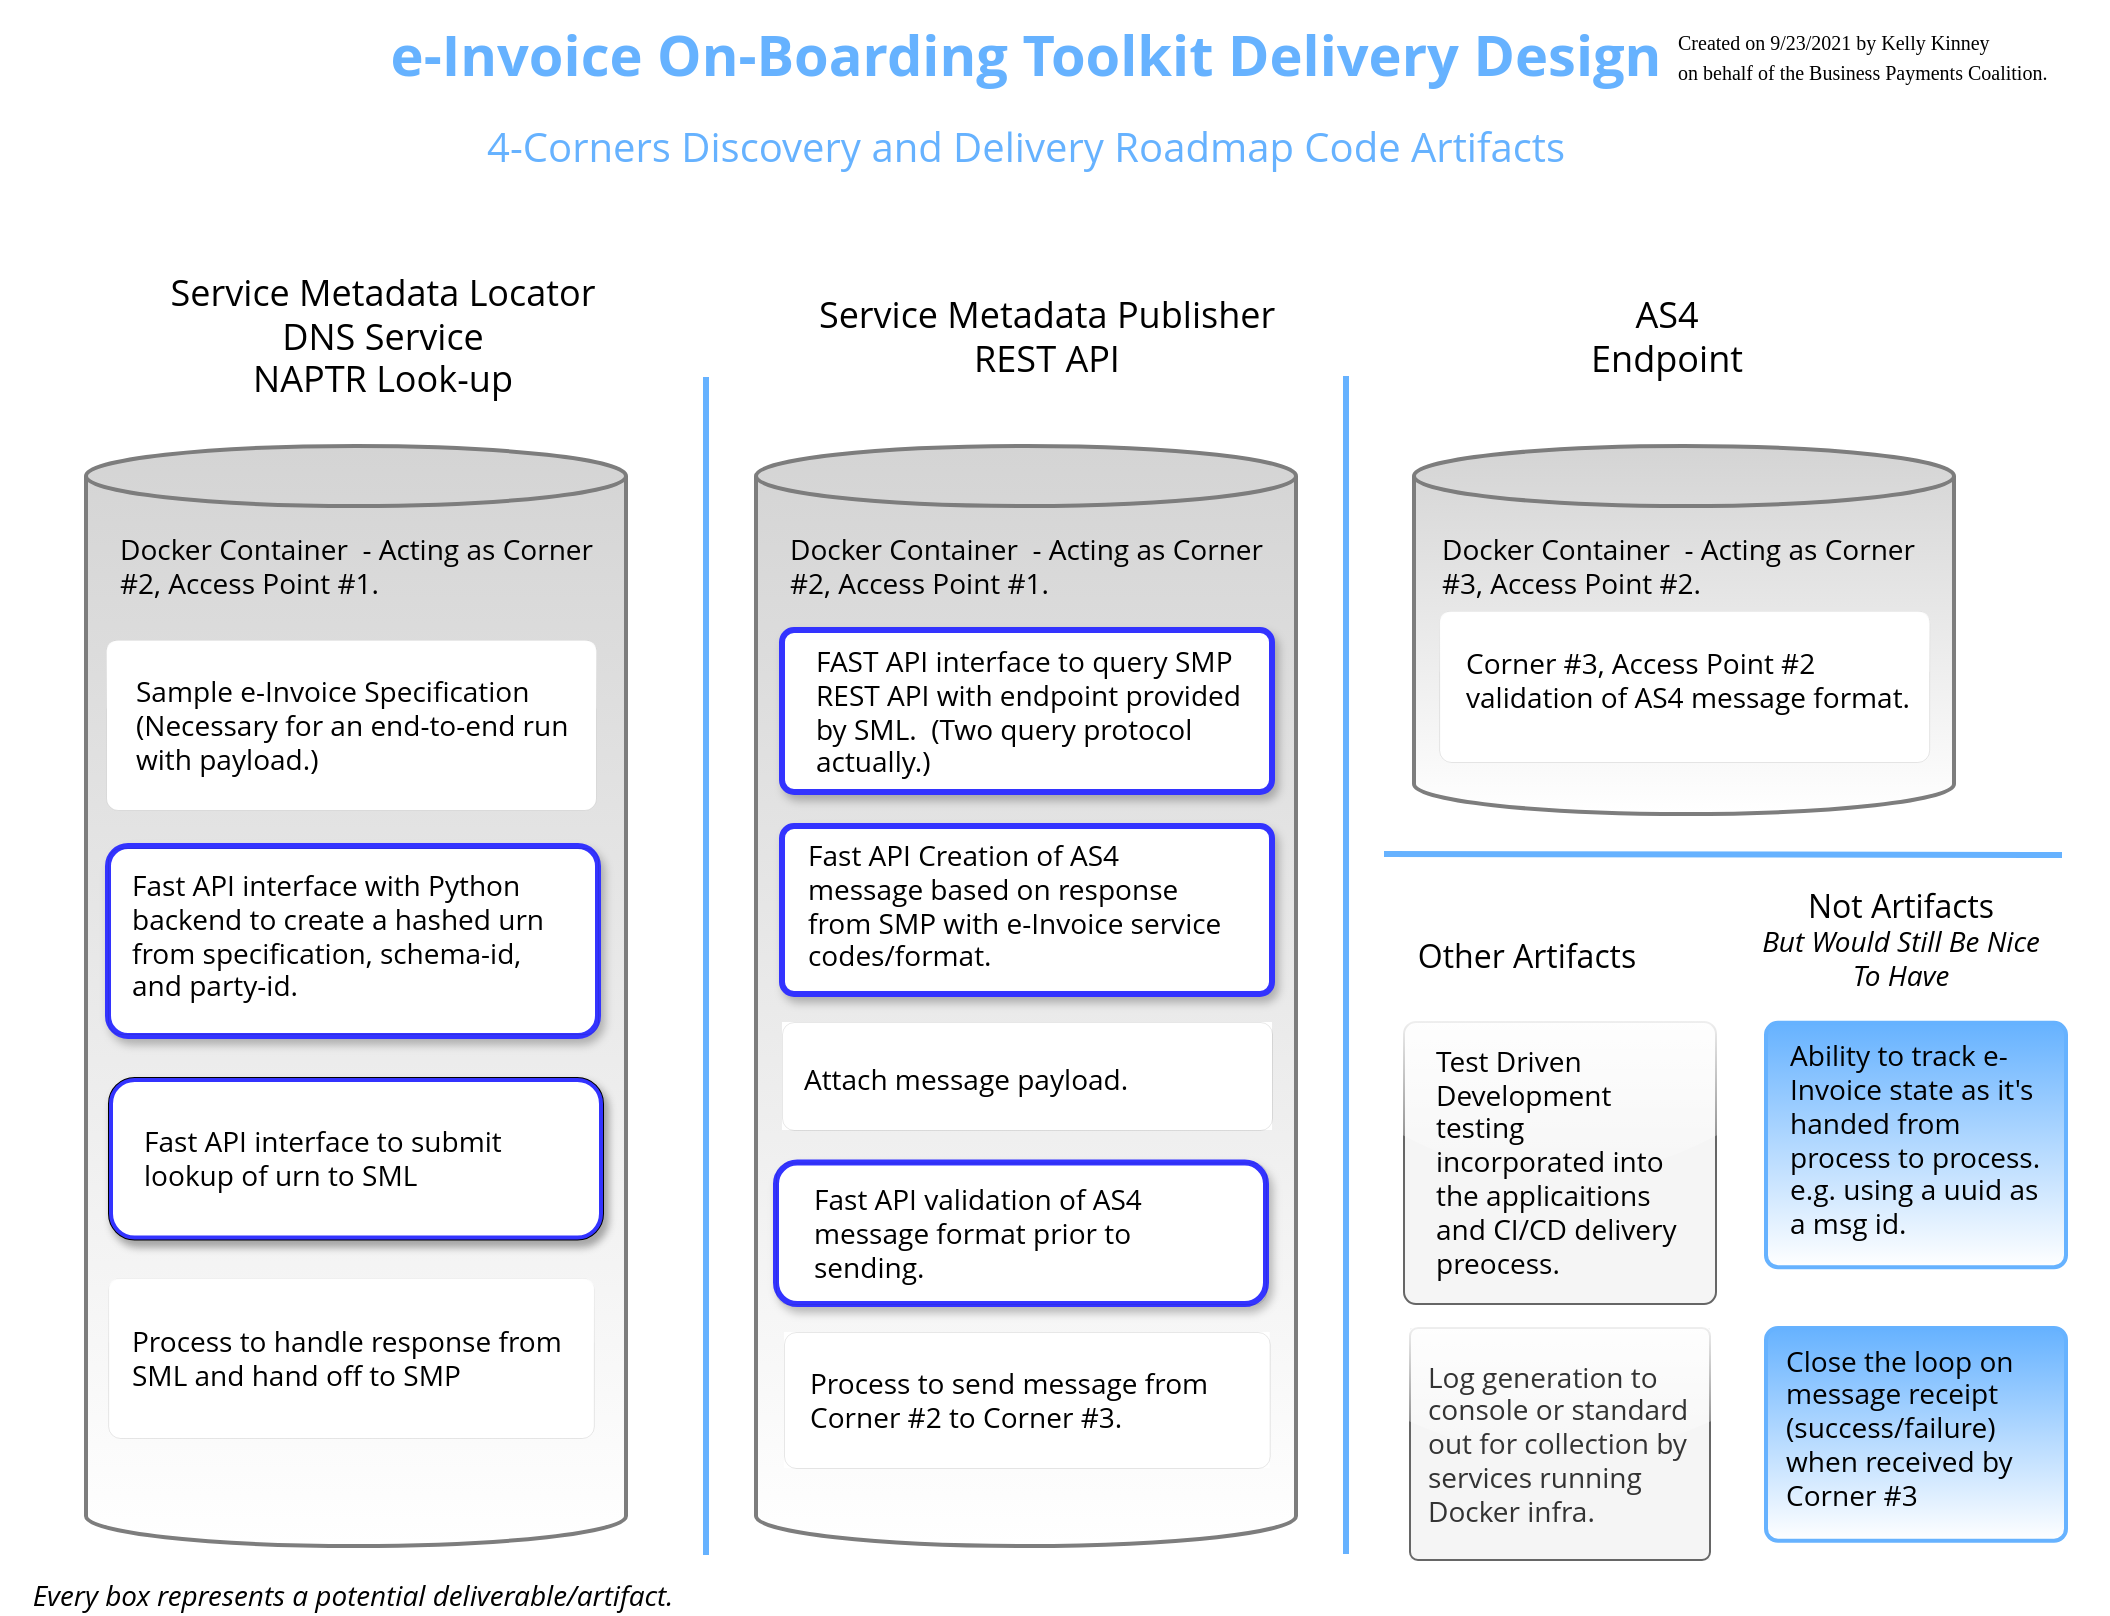 <mxfile version="15.2.7" type="device" pages="3"><diagram id="LMFFBTwkEzVY0vMDC9NA" name="Page-1"><mxGraphModel dx="1086" dy="918" grid="0" gridSize="10" guides="1" tooltips="1" connect="1" arrows="1" fold="1" page="1" pageScale="1" pageWidth="1100" pageHeight="850" math="0" shadow="0"><root><mxCell id="0"/><mxCell id="1" parent="0"/><mxCell id="Q1UX90UMchexOjen8gkX-80" value="" style="shape=cylinder3;whiteSpace=wrap;html=1;boundedLbl=1;backgroundOutline=1;size=15;rounded=1;shadow=0;glass=0;fontFamily=Open Sans;fontSource=https%3A%2F%2Ffonts.googleapis.com%2Fcss%3Ffamily%3DOpen%2BSans;strokeColor=#7D7D7D;strokeWidth=2;fillColor=#D4D4D4;gradientColor=#ffffff;align=left;" parent="1" vertex="1"><mxGeometry x="415" y="235" width="270" height="550" as="geometry"/></mxCell><mxCell id="Q1UX90UMchexOjen8gkX-79" value="" style="shape=cylinder3;whiteSpace=wrap;html=1;boundedLbl=1;backgroundOutline=1;size=15;rounded=1;shadow=0;glass=0;fontFamily=Open Sans;fontSource=https%3A%2F%2Ffonts.googleapis.com%2Fcss%3Ffamily%3DOpen%2BSans;strokeColor=#7D7D7D;strokeWidth=2;fillColor=#D4D4D4;gradientColor=#ffffff;align=left;" parent="1" vertex="1"><mxGeometry x="80" y="235" width="270" height="550" as="geometry"/></mxCell><mxCell id="WSohQShVgdXB6dCo1YQz-1" value="&lt;font data-font-src=&quot;https://fonts.googleapis.com/css?family=Open+Sans&quot; color=&quot;#66b2ff&quot; face=&quot;Open Sans&quot;&gt;&lt;font style=&quot;font-size: 28px&quot;&gt;&lt;b&gt;e-Invoice On-Boarding Toolkit Delivery Design&lt;/b&gt;&lt;/font&gt;&lt;br&gt;&lt;/font&gt;" style="text;html=1;strokeColor=none;fillColor=none;align=center;verticalAlign=middle;whiteSpace=wrap;rounded=0;fontSize=28;" parent="1" vertex="1"><mxGeometry x="155" y="20" width="790" height="40" as="geometry"/></mxCell><mxCell id="v0ElRak3CrvznTbAWqfn-1" value="&lt;font data-font-src=&quot;https://fonts.googleapis.com/css?family=Open+Sans&quot; style=&quot;font-size: 24px&quot; color=&quot;#66b2ff&quot; face=&quot;Open Sans&quot;&gt;&lt;b&gt;&lt;br&gt;&lt;/b&gt;&lt;/font&gt;" style="text;html=1;align=center;verticalAlign=middle;resizable=0;points=[];autosize=1;strokeColor=none;fillColor=none;" parent="1" vertex="1"><mxGeometry x="540" y="110" width="20" height="20" as="geometry"/></mxCell><mxCell id="bkiZHTOgUvpxlRkvCWz--1" value="&lt;font face=&quot;Open Sans&quot; data-font-src=&quot;https://fonts.googleapis.com/css?family=Open+Sans&quot; style=&quot;font-size: 14px&quot;&gt;&lt;i&gt;Every box represents a potential deliverable/artifact.&lt;/i&gt;&lt;/font&gt;" style="text;html=1;align=center;verticalAlign=middle;resizable=0;points=[];autosize=1;strokeColor=none;fillColor=none;" parent="1" vertex="1"><mxGeometry x="37" y="800" width="351" height="19" as="geometry"/></mxCell><mxCell id="HA6jA5onAYDvywdpM2pZ-1" value="" style="endArrow=none;html=1;strokeWidth=3;fillColor=#ffe6cc;strokeColor=#66B2FF;" parent="1" edge="1"><mxGeometry x="280" y="10.5" width="50" height="50" as="geometry"><mxPoint x="390" y="789.5" as="sourcePoint"/><mxPoint x="390" y="200.5" as="targetPoint"/></mxGeometry></mxCell><mxCell id="2s3_aEOgFuBNFya_Dw60-1" value="" style="endArrow=none;html=1;strokeWidth=3;fillColor=#ffe6cc;strokeColor=#66B2FF;" parent="1" edge="1"><mxGeometry x="100" y="10" width="50" height="50" as="geometry"><mxPoint x="710" y="789" as="sourcePoint"/><mxPoint x="710" y="200" as="targetPoint"/></mxGeometry></mxCell><mxCell id="ZA5YcScbF-nlWXhqAsZm-1" value="" style="endArrow=none;html=1;strokeWidth=3;fillColor=#ffe6cc;strokeColor=#66B2FF;" parent="1" edge="1"><mxGeometry x="119" y="249" width="50" height="50" as="geometry"><mxPoint x="1068" y="439.5" as="sourcePoint"/><mxPoint x="729" y="439" as="targetPoint"/></mxGeometry></mxCell><mxCell id="rkLYa6MrdR5KSkHoEV9X-1" value="&lt;font face=&quot;Open Sans&quot; data-font-src=&quot;https://fonts.googleapis.com/css?family=Open+Sans&quot; style=&quot;font-size: 18px&quot;&gt;Service Metadata Locator&lt;br&gt;DNS Service&lt;br&gt;NAPTR Look-up&lt;/font&gt;" style="text;html=1;align=center;verticalAlign=middle;resizable=0;points=[];autosize=1;strokeColor=none;fillColor=none;" parent="1" vertex="1"><mxGeometry x="112.5" y="150" width="230" height="60" as="geometry"/></mxCell><mxCell id="7HOSwGKjvG1mnO36cwZG-1" value="&lt;font face=&quot;Open Sans&quot; data-font-src=&quot;https://fonts.googleapis.com/css?family=Open+Sans&quot; style=&quot;font-size: 18px&quot;&gt;Service Metadata Publisher&lt;br&gt;REST API&lt;/font&gt;" style="text;html=1;align=center;verticalAlign=middle;resizable=0;points=[];autosize=1;strokeColor=none;fillColor=none;" parent="1" vertex="1"><mxGeometry x="440" y="160" width="240" height="40" as="geometry"/></mxCell><mxCell id="D1Le5IrgdV4PU_z-y1k3-1" value="&lt;font face=&quot;Open Sans&quot; data-font-src=&quot;https://fonts.googleapis.com/css?family=Open+Sans&quot; style=&quot;font-size: 18px&quot;&gt;AS4&lt;br&gt;Endpoint&lt;/font&gt;" style="text;html=1;align=center;verticalAlign=middle;resizable=0;points=[];autosize=1;strokeColor=none;fillColor=none;" parent="1" vertex="1"><mxGeometry x="825" y="160" width="90" height="40" as="geometry"/></mxCell><mxCell id="H9esmr99QGKjOmBoH7Cf-10" value="&lt;span&gt;&lt;font style=&quot;font-size: 14px&quot; face=&quot;Open Sans&quot; data-font-src=&quot;https://fonts.googleapis.com/css?family=Open+Sans&quot;&gt;Docker Container&amp;nbsp; - Acting as Corner #2, Access Point #1.&lt;/font&gt;&lt;/span&gt;" style="text;html=1;strokeColor=none;fillColor=none;align=left;verticalAlign=middle;whiteSpace=wrap;rounded=0;glass=1;" parent="1" vertex="1"><mxGeometry x="95" y="280" width="240" height="30" as="geometry"/></mxCell><mxCell id="Q1UX90UMchexOjen8gkX-69" value="&lt;span style=&quot;color: rgb(102 , 178 , 255)&quot;&gt;&lt;font style=&quot;font-size: 20px&quot;&gt;4-Corners Discovery and Delivery Roadmap Code Artifacts&lt;/font&gt;&lt;/span&gt;" style="text;html=1;strokeColor=none;fillColor=none;align=center;verticalAlign=middle;whiteSpace=wrap;rounded=0;shadow=0;glass=0;fontFamily=Open Sans;fontSource=https%3A%2F%2Ffonts.googleapis.com%2Fcss%3Ffamily%3DOpen%2BSans;fontSize=20;" parent="1" vertex="1"><mxGeometry x="155" y="60" width="790" height="50" as="geometry"/></mxCell><mxCell id="Q1UX90UMchexOjen8gkX-74" value="" style="group;fillColor=none;" parent="1" vertex="1" connectable="0"><mxGeometry x="105" y="332" width="245" height="85" as="geometry"/></mxCell><mxCell id="Q1UX90UMchexOjen8gkX-84" value="" style="group" parent="Q1UX90UMchexOjen8gkX-74" vertex="1" connectable="0"><mxGeometry x="-15" width="245.0" height="85" as="geometry"/></mxCell><mxCell id="Q1UX90UMchexOjen8gkX-57" value="" style="rounded=1;whiteSpace=wrap;html=1;glass=1;strokeColor=#000000;strokeWidth=0;fillColor=default;gradientColor=none;align=left;absoluteArcSize=1;arcSize=12;" parent="Q1UX90UMchexOjen8gkX-84" vertex="1"><mxGeometry width="245.0" height="85" as="geometry"/></mxCell><mxCell id="Q1UX90UMchexOjen8gkX-3" value="&lt;font face=&quot;Open Sans&quot; data-font-src=&quot;https://fonts.googleapis.com/css?family=Open+Sans&quot; style=&quot;font-size: 14px&quot;&gt;Sample e-Invoice Specification (Necessary for an end-to-end run with payload.)&lt;/font&gt;" style="text;html=1;strokeColor=none;fillColor=none;align=left;verticalAlign=middle;whiteSpace=wrap;rounded=0;glass=1;" parent="Q1UX90UMchexOjen8gkX-84" vertex="1"><mxGeometry x="12.94" y="12.5" width="219.11" height="60" as="geometry"/></mxCell><mxCell id="Q1UX90UMchexOjen8gkX-82" value="&lt;span&gt;&lt;font style=&quot;font-size: 14px&quot; face=&quot;Open Sans&quot; data-font-src=&quot;https://fonts.googleapis.com/css?family=Open+Sans&quot;&gt;Docker Container&amp;nbsp; - Acting as Corner #2, Access Point #1.&lt;/font&gt;&lt;/span&gt;" style="text;html=1;strokeColor=none;fillColor=none;align=left;verticalAlign=middle;whiteSpace=wrap;rounded=0;glass=1;" parent="1" vertex="1"><mxGeometry x="430" y="280" width="240" height="30" as="geometry"/></mxCell><mxCell id="Q1UX90UMchexOjen8gkX-15" value="" style="group" parent="1" vertex="1" connectable="0"><mxGeometry x="80" y="540" width="239.362" height="80" as="geometry"/></mxCell><mxCell id="duWCB3GCs04_feWHxBud-4" value="" style="group" parent="1" vertex="1" connectable="0"><mxGeometry x="744" y="235" width="270" height="184" as="geometry"/></mxCell><mxCell id="Q1UX90UMchexOjen8gkX-81" value="" style="shape=cylinder3;whiteSpace=wrap;html=1;boundedLbl=1;backgroundOutline=1;size=15;rounded=1;shadow=0;glass=0;fontFamily=Open Sans;fontSource=https%3A%2F%2Ffonts.googleapis.com%2Fcss%3Ffamily%3DOpen%2BSans;strokeColor=#7D7D7D;strokeWidth=2;fillColor=#D4D4D4;gradientColor=#ffffff;align=left;sketch=0;container=0;" parent="duWCB3GCs04_feWHxBud-4" vertex="1"><mxGeometry width="270" height="184" as="geometry"/></mxCell><mxCell id="Q1UX90UMchexOjen8gkX-66" value="" style="rounded=1;whiteSpace=wrap;html=1;glass=1;strokeColor=#000000;strokeWidth=0;fillColor=default;gradientColor=none;align=left;absoluteArcSize=1;arcSize=12;container=0;" parent="duWCB3GCs04_feWHxBud-4" vertex="1"><mxGeometry x="12.576" y="82.5" width="245" height="75.5" as="geometry"/></mxCell><mxCell id="Q1UX90UMchexOjen8gkX-10" value="&lt;span&gt;&lt;font face=&quot;Open Sans&quot; data-font-src=&quot;https://fonts.googleapis.com/css?family=Open+Sans&quot; style=&quot;font-size: 14px&quot;&gt;Corner #3, Access Point #2 validation of AS4 message format.&lt;/font&gt;&lt;/span&gt;" style="text;html=1;strokeColor=none;fillColor=none;align=left;verticalAlign=middle;whiteSpace=wrap;rounded=0;glass=1;container=0;" parent="duWCB3GCs04_feWHxBud-4" vertex="1"><mxGeometry x="24.382" y="82.5" width="225" height="69" as="geometry"/></mxCell><mxCell id="Q1UX90UMchexOjen8gkX-65" value="&lt;span&gt;&lt;font style=&quot;font-size: 14px&quot; face=&quot;Open Sans&quot; data-font-src=&quot;https://fonts.googleapis.com/css?family=Open+Sans&quot;&gt;Docker Container&amp;nbsp; - Acting as Corner #3, Access Point #2.&lt;/font&gt;&lt;/span&gt;" style="text;html=1;strokeColor=none;fillColor=none;align=left;verticalAlign=middle;whiteSpace=wrap;rounded=0;glass=1;container=0;" parent="duWCB3GCs04_feWHxBud-4" vertex="1"><mxGeometry x="11.806" y="45" width="246.388" height="30" as="geometry"/></mxCell><mxCell id="Q1UX90UMchexOjen8gkX-67" style="edgeStyle=orthogonalEdgeStyle;rounded=0;orthogonalLoop=1;jettySize=auto;html=1;exitX=0.5;exitY=1;exitDx=0;exitDy=0;shadow=1;fontFamily=Open Sans;fontSource=https%3A%2F%2Ffonts.googleapis.com%2Fcss%3Ffamily%3DOpen%2BSans;strokeColor=#999999;strokeWidth=3;" parent="duWCB3GCs04_feWHxBud-4" edge="1"><mxGeometry x="0.77" y="20" as="geometry"><mxPoint x="135.77" y="170" as="sourcePoint"/><mxPoint x="135.77" y="170" as="targetPoint"/></mxGeometry></mxCell><mxCell id="Q1UX90UMchexOjen8gkX-45" value="&lt;font style=&quot;font-size: 16px&quot;&gt;Not Artifacts&lt;br&gt;&lt;/font&gt;&lt;div&gt;&lt;i&gt;&lt;font style=&quot;font-size: 14px&quot;&gt;But Would Still Be Nice To Have&lt;/font&gt;&lt;/i&gt;&lt;/div&gt;" style="text;html=1;strokeColor=none;fillColor=none;align=center;verticalAlign=middle;whiteSpace=wrap;rounded=0;shadow=1;glass=0;fontFamily=Open Sans;fontSource=https%3A%2F%2Ffonts.googleapis.com%2Fcss%3Ffamily%3DOpen%2BSans;" parent="1" vertex="1"><mxGeometry x="915" y="470.7" width="145" height="22.4" as="geometry"/></mxCell><mxCell id="duWCB3GCs04_feWHxBud-5" value="" style="group" parent="1" vertex="1" connectable="0"><mxGeometry x="742" y="676" width="150" height="116" as="geometry"/></mxCell><mxCell id="Q1UX90UMchexOjen8gkX-4" value="" style="group;fillColor=#f5f5f5;strokeColor=none;fontColor=#333333;container=0;" parent="duWCB3GCs04_feWHxBud-5" vertex="1" connectable="0"><mxGeometry width="150" height="116" as="geometry"/></mxCell><mxCell id="Q1UX90UMchexOjen8gkX-5" value="" style="group;fillColor=#f5f5f5;strokeColor=#666666;rounded=1;absoluteArcSize=1;arcSize=8;glass=1;fontColor=#333333;" parent="duWCB3GCs04_feWHxBud-5" vertex="1" connectable="0"><mxGeometry width="150" height="116.0" as="geometry"/></mxCell><mxCell id="Q1UX90UMchexOjen8gkX-6" value="&lt;span style=&quot;font-family: &amp;#34;open sans&amp;#34;&quot;&gt;&lt;font style=&quot;font-size: 14px&quot;&gt;Log generation to console or standard out for collection by services running Docker infra.&lt;/font&gt;&lt;/span&gt;" style="text;html=1;strokeColor=none;fillColor=none;align=left;verticalAlign=middle;whiteSpace=wrap;rounded=0;fontColor=#333333;" parent="duWCB3GCs04_feWHxBud-5" vertex="1"><mxGeometry x="6.75" y="11.6" width="135.75" height="92.8" as="geometry"/></mxCell><mxCell id="_1xtOeSsBSrItRQGCYVy-1" value="&lt;font face=&quot;Open Sans&quot; style=&quot;font-size: 16px&quot;&gt;Other Artifacts&lt;/font&gt;" style="text;html=1;align=center;verticalAlign=middle;resizable=0;points=[];autosize=1;strokeColor=none;fillColor=none;" parent="1" vertex="1"><mxGeometry x="740.2" y="480" width="119" height="20" as="geometry"/></mxCell><mxCell id="duWCB3GCs04_feWHxBud-8" value="" style="group" parent="1" vertex="1" connectable="0"><mxGeometry x="920" y="517.97" width="150" height="129.03" as="geometry"/></mxCell><mxCell id="Q1UX90UMchexOjen8gkX-46" value="" style="group;fillColor=#66B2FF;strokeColor=#66B2FF;rounded=1;absoluteArcSize=1;arcSize=12;glass=0;shadow=0;strokeWidth=2;gradientColor=#ffffff;" parent="duWCB3GCs04_feWHxBud-8" vertex="1" connectable="0"><mxGeometry y="5.433" width="150" height="122.239" as="geometry"/></mxCell><mxCell id="Q1UX90UMchexOjen8gkX-47" value="&lt;span style=&quot;font-family: &amp;#34;open sans&amp;#34;&quot;&gt;&lt;font style=&quot;font-size: 14px&quot;&gt;Ability to track e-Invoice state as it's handed from process to process. e.g. using a uuid as a msg id.&lt;/font&gt;&lt;/span&gt;" style="text;html=1;strokeColor=none;fillColor=none;align=left;verticalAlign=middle;whiteSpace=wrap;rounded=0;shadow=1;glass=0;fontFamily=Open Sans;fontSource=https%3A%2F%2Ffonts.googleapis.com%2Fcss%3Ffamily%3DOpen%2BSans;" parent="duWCB3GCs04_feWHxBud-8" vertex="1"><mxGeometry x="10" width="130" height="129.03" as="geometry"/></mxCell><mxCell id="duWCB3GCs04_feWHxBud-9" value="" style="group" parent="1" vertex="1" connectable="0"><mxGeometry x="739" y="523.0" width="156" height="141.03" as="geometry"/></mxCell><mxCell id="H9esmr99QGKjOmBoH7Cf-2" value="" style="group;fillColor=#f5f5f5;strokeColor=#666666;rounded=1;absoluteArcSize=1;arcSize=12;glass=1;fontColor=#333333;" parent="duWCB3GCs04_feWHxBud-9" vertex="1" connectable="0"><mxGeometry width="156" height="141.03" as="geometry"/></mxCell><mxCell id="H9esmr99QGKjOmBoH7Cf-3" value="&lt;span style=&quot;font-family: &amp;#34;open sans&amp;#34;&quot;&gt;&lt;font style=&quot;font-size: 14px&quot;&gt;Test Driven Development testing incorporated into the applicaitions and CI/CD delivery preocess.&lt;/font&gt;&lt;/span&gt;" style="text;html=1;strokeColor=none;fillColor=none;align=left;verticalAlign=middle;whiteSpace=wrap;rounded=0;container=0;" parent="duWCB3GCs04_feWHxBud-9" vertex="1"><mxGeometry x="13.52" y="12.747" width="125.84" height="114.723" as="geometry"><mxRectangle x="13" y="9.4" width="570" height="20" as="alternateBounds"/></mxGeometry></mxCell><mxCell id="duWCB3GCs04_feWHxBud-12" value="" style="group" parent="1" vertex="1" connectable="0"><mxGeometry x="920" y="676" width="150" height="106.4" as="geometry"/></mxCell><mxCell id="Q1UX90UMchexOjen8gkX-48" value="" style="group;fillColor=#66B2FF;strokeColor=#66B2FF;rounded=1;absoluteArcSize=1;arcSize=12;glass=0;strokeWidth=2;gradientColor=#ffffff;" parent="duWCB3GCs04_feWHxBud-12" vertex="1" connectable="0"><mxGeometry width="150" height="106.4" as="geometry"/></mxCell><mxCell id="Q1UX90UMchexOjen8gkX-49" value="&lt;span style=&quot;font-family: &amp;#34;open sans&amp;#34;&quot;&gt;&lt;font style=&quot;font-size: 14px&quot;&gt;Close the loop on message receipt (success/failure) when received by Corner #3&lt;/font&gt;&lt;/span&gt;" style="text;html=1;strokeColor=none;fillColor=none;align=left;verticalAlign=middle;whiteSpace=wrap;rounded=0;shadow=1;glass=0;fontFamily=Open Sans;fontSource=https%3A%2F%2Ffonts.googleapis.com%2Fcss%3Ffamily%3DOpen%2BSans;" parent="duWCB3GCs04_feWHxBud-12" vertex="1"><mxGeometry x="7.5" width="120" height="100.8" as="geometry"/></mxCell><mxCell id="duWCB3GCs04_feWHxBud-20" value="" style="group;fillColor=default;" parent="1" vertex="1" connectable="0"><mxGeometry x="429" y="678" width="242.84" height="68" as="geometry"/></mxCell><mxCell id="duWCB3GCs04_feWHxBud-17" value="" style="rounded=1;whiteSpace=wrap;html=1;glass=1;strokeColor=#000000;strokeWidth=0;fillColor=none;gradientColor=none;align=left;absoluteArcSize=1;arcSize=12;container=0;" parent="duWCB3GCs04_feWHxBud-20" vertex="1"><mxGeometry width="242.84" height="68" as="geometry"/></mxCell><mxCell id="duWCB3GCs04_feWHxBud-19" value="&lt;font&gt;&lt;span style=&quot;font-size: 14px&quot;&gt;Process to send message from Corner #2 to Corner #3.&lt;/span&gt;&lt;/font&gt;" style="text;html=1;strokeColor=none;fillColor=none;align=left;verticalAlign=middle;whiteSpace=wrap;rounded=0;glass=0;fontFamily=Open Sans;fontSource=https%3A%2F%2Ffonts.googleapis.com%2Fcss%3Ffamily%3DOpen%2BSans;" parent="duWCB3GCs04_feWHxBud-20" vertex="1"><mxGeometry x="10.997" y="7.969" width="223.668" height="52.062" as="geometry"/></mxCell><mxCell id="duWCB3GCs04_feWHxBud-22" value="" style="group;fillColor=default;strokeColor=#3333FF;strokeWidth=3;rounded=1;shadow=1;" parent="1" vertex="1" connectable="0"><mxGeometry x="425" y="593.28" width="245" height="70.75" as="geometry"/></mxCell><mxCell id="duWCB3GCs04_feWHxBud-15" value="" style="rounded=1;whiteSpace=wrap;html=1;glass=1;strokeColor=#000000;strokeWidth=0;fillColor=none;gradientColor=none;align=left;absoluteArcSize=1;arcSize=12;" parent="duWCB3GCs04_feWHxBud-22" vertex="1"><mxGeometry width="245.0" height="70.75" as="geometry"/></mxCell><mxCell id="duWCB3GCs04_feWHxBud-14" value="&lt;span style=&quot;font-family: &amp;#34;open sans&amp;#34; ; font-size: 14px&quot;&gt;Fast API validation of AS4 message format prior to sending.&lt;/span&gt;" style="text;html=1;strokeColor=none;fillColor=none;align=left;verticalAlign=middle;whiteSpace=wrap;rounded=0;glass=0;" parent="duWCB3GCs04_feWHxBud-22" vertex="1"><mxGeometry x="17.08" y="17.402" width="192.83" height="35.937" as="geometry"/></mxCell><mxCell id="Q1UX90UMchexOjen8gkX-62" value="" style="rounded=1;whiteSpace=wrap;html=1;glass=1;strokeWidth=0;align=left;absoluteArcSize=1;arcSize=12;" parent="1" vertex="1"><mxGeometry x="91.079" y="651" width="242.841" height="80" as="geometry"/></mxCell><mxCell id="Q1UX90UMchexOjen8gkX-63" value="" style="group" parent="1" vertex="1" connectable="0"><mxGeometry x="91.079" y="656" width="242.841" height="70" as="geometry"/></mxCell><mxCell id="Q1UX90UMchexOjen8gkX-61" value="&lt;font&gt;&lt;span style=&quot;font-size: 14px&quot;&gt;Process to handle response from SML and hand off to SMP&lt;/span&gt;&lt;/font&gt;" style="text;html=1;strokeColor=none;fillColor=none;align=left;verticalAlign=middle;whiteSpace=wrap;rounded=0;glass=0;fontFamily=Open Sans;fontSource=https%3A%2F%2Ffonts.googleapis.com%2Fcss%3Ffamily%3DOpen%2BSans;" parent="Q1UX90UMchexOjen8gkX-63" vertex="1"><mxGeometry x="9.586" y="4.375" width="223.67" height="61.25" as="geometry"/></mxCell><mxCell id="duWCB3GCs04_feWHxBud-25" value="" style="group;fillColor=default;strokeWidth=3;strokeColor=#3333FF;shadow=1;rounded=1;absoluteArcSize=1;" parent="1" vertex="1" connectable="0"><mxGeometry x="91" y="435" width="245.0" height="95" as="geometry"/></mxCell><mxCell id="Q1UX90UMchexOjen8gkX-52" value="&lt;span style=&quot;font-family: &amp;#34;open sans&amp;#34; ; font-size: 14px&quot;&gt;Fast API interface with Python backend to create a hashed urn from specification, schema-id, and party-id.&lt;/span&gt;" style="text;html=1;strokeColor=none;fillColor=none;align=left;verticalAlign=middle;whiteSpace=wrap;rounded=0;glass=1;" parent="duWCB3GCs04_feWHxBud-25" vertex="1"><mxGeometry x="10.36" y="2" width="225" height="86.86" as="geometry"/></mxCell><mxCell id="Q1UX90UMchexOjen8gkX-53" value="" style="rounded=1;whiteSpace=wrap;html=1;glass=1;strokeColor=#000000;strokeWidth=0;fillColor=none;gradientColor=none;align=left;absoluteArcSize=1;arcSize=12;" parent="duWCB3GCs04_feWHxBud-25" vertex="1"><mxGeometry y="1" width="245" height="93" as="geometry"/></mxCell><mxCell id="duWCB3GCs04_feWHxBud-26" value="" style="group;fillColor=default;" parent="1" vertex="1" connectable="0"><mxGeometry x="428" y="523" width="245" height="54" as="geometry"/></mxCell><mxCell id="duWCB3GCs04_feWHxBud-27" value="" style="rounded=1;whiteSpace=wrap;html=1;glass=1;strokeColor=#000000;strokeWidth=0;fillColor=none;gradientColor=none;align=left;absoluteArcSize=1;arcSize=12;" parent="duWCB3GCs04_feWHxBud-26" vertex="1"><mxGeometry width="245" height="54" as="geometry"/></mxCell><mxCell id="duWCB3GCs04_feWHxBud-28" value="&lt;font face=&quot;open sans&quot;&gt;&lt;span style=&quot;font-size: 14px&quot;&gt;Attach message payload.&lt;/span&gt;&lt;/font&gt;" style="text;html=1;strokeColor=none;fillColor=none;align=left;verticalAlign=middle;whiteSpace=wrap;rounded=0;glass=0;" parent="duWCB3GCs04_feWHxBud-26" vertex="1"><mxGeometry x="9.16" y="15.433" width="192.83" height="27.385" as="geometry"/></mxCell><mxCell id="duWCB3GCs04_feWHxBud-38" value="&lt;font face=&quot;Poppins&quot; data-font-src=&quot;https://fonts.googleapis.com/css?family=Poppins&quot; style=&quot;font-size: 10px&quot;&gt;&lt;span&gt;Created on 9/23/2021 by Kelly Kinney&lt;/span&gt;&lt;br&gt;&lt;span&gt;on behalf of the Business Payments Coalition.&lt;/span&gt;&lt;/font&gt;" style="text;html=1;strokeColor=none;fillColor=none;align=left;verticalAlign=middle;whiteSpace=wrap;rounded=0;shadow=0;glass=0;sketch=0;fontFamily=Open Sans;fontSource=https%3A%2F%2Ffonts.googleapis.com%2Fcss%3Ffamily%3DOpen%2BSans;" parent="1" vertex="1"><mxGeometry x="874" y="12.5" width="217" height="55" as="geometry"/></mxCell><mxCell id="vSL7FcbgliaVGR51LY6L-3" value="" style="group;strokeWidth=3;strokeColor=default;rounded=1;shadow=1;" parent="1" vertex="1" connectable="0"><mxGeometry x="92.5" y="552" width="245" height="78.75" as="geometry"/></mxCell><mxCell id="vSL7FcbgliaVGR51LY6L-2" value="" style="group;strokeWidth=2;rounded=1;shadow=1;strokeColor=#3333FF;fillColor=default;container=0;" parent="vSL7FcbgliaVGR51LY6L-3" vertex="1" connectable="0"><mxGeometry width="245" height="78.75" as="geometry"/></mxCell><mxCell id="Q1UX90UMchexOjen8gkX-2" value="&lt;span style=&quot;font-family: &amp;#34;open sans&amp;#34; ; font-size: 14px&quot;&gt;Fast API interface to submit lookup of urn to SML&lt;/span&gt;" style="text;html=1;strokeColor=none;fillColor=none;align=left;verticalAlign=middle;whiteSpace=wrap;rounded=1;glass=1;shadow=1;strokeWidth=2;" parent="vSL7FcbgliaVGR51LY6L-3" vertex="1"><mxGeometry x="14" y="19.38" width="202.75" height="40" as="geometry"/></mxCell><mxCell id="vSL7FcbgliaVGR51LY6L-5" value="" style="group" parent="1" vertex="1" connectable="0"><mxGeometry x="428" y="327" width="248" height="81" as="geometry"/></mxCell><mxCell id="duWCB3GCs04_feWHxBud-30" value="" style="rounded=1;whiteSpace=wrap;html=1;glass=0;strokeWidth=3;align=left;absoluteArcSize=1;arcSize=12;fillColor=default;strokeColor=#3333FF;shadow=1;" parent="vSL7FcbgliaVGR51LY6L-5" vertex="1"><mxGeometry width="245.0" height="81.0" as="geometry"/></mxCell><mxCell id="vSL7FcbgliaVGR51LY6L-4" value="" style="group" parent="vSL7FcbgliaVGR51LY6L-5" vertex="1" connectable="0"><mxGeometry x="3" width="245" height="81" as="geometry"/></mxCell><mxCell id="duWCB3GCs04_feWHxBud-31" value="&lt;font face=&quot;open sans&quot;&gt;&lt;span style=&quot;font-size: 14px&quot;&gt;FAST API interface to query SMP REST API with endpoint provided by SML.&amp;nbsp; (Two query protocol actually.)&lt;/span&gt;&lt;/font&gt;" style="text;html=1;strokeColor=none;fillColor=none;align=left;verticalAlign=middle;whiteSpace=wrap;rounded=0;glass=0;" parent="vSL7FcbgliaVGR51LY6L-4" vertex="1"><mxGeometry x="12.04" y="4" width="220.92" height="73" as="geometry"/></mxCell><mxCell id="vSL7FcbgliaVGR51LY6L-6" value="" style="group" parent="1" vertex="1" connectable="0"><mxGeometry x="428" y="425" width="245" height="84" as="geometry"/></mxCell><mxCell id="duWCB3GCs04_feWHxBud-33" value="" style="rounded=1;whiteSpace=wrap;html=1;glass=0;strokeColor=#3333FF;strokeWidth=3;fillColor=default;gradientColor=none;align=left;absoluteArcSize=1;arcSize=12;shadow=1;" parent="vSL7FcbgliaVGR51LY6L-6" vertex="1"><mxGeometry width="245" height="84" as="geometry"/></mxCell><mxCell id="duWCB3GCs04_feWHxBud-34" value="&lt;font face=&quot;open sans&quot;&gt;&lt;span style=&quot;font-size: 14px&quot;&gt;Fast API Creation of AS4 message based on response from SMP with e-Invoice service codes/format.&amp;nbsp;&lt;/span&gt;&lt;/font&gt;" style="text;html=1;strokeColor=none;fillColor=none;align=left;verticalAlign=middle;whiteSpace=wrap;rounded=0;glass=0;" parent="vSL7FcbgliaVGR51LY6L-6" vertex="1"><mxGeometry x="11" y="9" width="214" height="61" as="geometry"/></mxCell></root></mxGraphModel></diagram><diagram id="xsikhD9FsdZbCEO_ZiaX" name="Page-2"><mxGraphModel dx="1122" dy="861" grid="0" gridSize="10" guides="1" tooltips="1" connect="1" arrows="1" fold="1" page="1" pageScale="1" pageWidth="1100" pageHeight="850" math="0" shadow="0"><root><mxCell id="1RcWsjC88GEiAM3V91IE-0"/><mxCell id="1RcWsjC88GEiAM3V91IE-1" parent="1RcWsjC88GEiAM3V91IE-0"/><mxCell id="k8SRJEz5uUSeh97JHDwo-0" value="&lt;font data-font-src=&quot;https://fonts.googleapis.com/css?family=Open+Sans&quot; color=&quot;#66b2ff&quot; face=&quot;Open Sans&quot;&gt;&lt;font data-font-src=&quot;https://fonts.googleapis.com/css?family=Open+Sans&quot;&gt;&lt;font style=&quot;font-size: 28px&quot;&gt;&lt;b&gt;e-Invoice On-Boarding Toolkit Delivery Design&lt;/b&gt;&lt;/font&gt;&lt;/font&gt;&lt;br&gt;&lt;/font&gt;" style="text;html=1;strokeColor=none;fillColor=none;align=center;verticalAlign=middle;whiteSpace=wrap;rounded=0;fontSize=28;" vertex="1" parent="1RcWsjC88GEiAM3V91IE-1"><mxGeometry x="152" y="16" width="797" height="70" as="geometry"/></mxCell><mxCell id="ymOfTZlOEzG1fmz-t3Za-0" value="&lt;font data-font-src=&quot;https://fonts.googleapis.com/css?family=Open+Sans&quot; style=&quot;font-size: 20px&quot; color=&quot;#66b2ff&quot; face=&quot;Open Sans&quot;&gt;4-Corners Enabling Software Infrastructure&lt;/font&gt;" style="text;html=1;align=center;verticalAlign=middle;resizable=0;points=[];autosize=1;strokeColor=none;fillColor=none;" vertex="1" parent="1RcWsjC88GEiAM3V91IE-1"><mxGeometry x="345" y="81" width="410" height="21" as="geometry"/></mxCell><mxCell id="A_Dl7oPnGAJy6uJ2wcUs-55" value="&lt;font face=&quot;Open Sans&quot; data-font-src=&quot;https://fonts.googleapis.com/css?family=Open+Sans&quot; style=&quot;font-size: 14px&quot;&gt;&lt;b&gt;Key:&lt;/b&gt;&lt;/font&gt;" style="text;html=1;strokeColor=none;fillColor=none;align=center;verticalAlign=middle;whiteSpace=wrap;rounded=0;glass=1;" vertex="1" parent="1RcWsjC88GEiAM3V91IE-1"><mxGeometry x="30" y="660" width="40" height="20" as="geometry"/></mxCell><mxCell id="A_Dl7oPnGAJy6uJ2wcUs-58" value="&lt;font face=&quot;Open Sans&quot;&gt;&lt;span style=&quot;font-size: 14px&quot;&gt;Additional Internal Solution&lt;/span&gt;&lt;/font&gt;" style="rounded=1;whiteSpace=wrap;html=1;glass=1;strokeColor=#b85450;strokeWidth=0;fillColor=#f8cecc;align=left;absoluteArcSize=1;arcSize=12;" vertex="1" parent="1RcWsjC88GEiAM3V91IE-1"><mxGeometry x="30" y="765" width="210" height="30" as="geometry"/></mxCell><mxCell id="A_Dl7oPnGAJy6uJ2wcUs-60" value="&lt;font face=&quot;Open Sans&quot; data-font-src=&quot;https://fonts.googleapis.com/css?family=Open+Sans&quot; style=&quot;font-size: 14px&quot;&gt;Docker Container&lt;/font&gt;" style="rounded=1;whiteSpace=wrap;html=1;glass=1;strokeColor=#82b366;strokeWidth=0;fillColor=#d5e8d4;align=left;absoluteArcSize=1;arcSize=12;" vertex="1" parent="1RcWsjC88GEiAM3V91IE-1"><mxGeometry x="30" y="728" width="210" height="30" as="geometry"/></mxCell><mxCell id="A_Dl7oPnGAJy6uJ2wcUs-61" value="&lt;font face=&quot;Open Sans&quot; data-font-src=&quot;https://fonts.googleapis.com/css?family=Open+Sans&quot; style=&quot;font-size: 14px&quot;&gt;&lt;i&gt;Every box represents a potential deliverable/artifact.&lt;/i&gt;&lt;/font&gt;" style="text;html=1;align=center;verticalAlign=middle;resizable=0;points=[];autosize=1;strokeColor=none;fillColor=none;" vertex="1" parent="1RcWsjC88GEiAM3V91IE-1"><mxGeometry x="25" y="805" width="351" height="19" as="geometry"/></mxCell><mxCell id="k8SRJEz5uUSeh97JHDwo-2" value="" style="endArrow=none;html=1;strokeWidth=3;fillColor=#ffe6cc;strokeColor=#FFB366;" edge="1" parent="1RcWsjC88GEiAM3V91IE-1"><mxGeometry x="210" y="189" width="50" height="50" as="geometry"><mxPoint x="710" y="800" as="sourcePoint"/><mxPoint x="710" y="189" as="targetPoint"/></mxGeometry></mxCell><mxCell id="k8SRJEz5uUSeh97JHDwo-5" value="" style="endArrow=none;html=1;strokeWidth=3;fillColor=#ffe6cc;strokeColor=#FFB366;" edge="1" parent="1RcWsjC88GEiAM3V91IE-1"><mxGeometry x="390" y="189" width="50" height="50" as="geometry"><mxPoint x="390" y="800" as="sourcePoint"/><mxPoint x="390" y="189" as="targetPoint"/></mxGeometry></mxCell><mxCell id="ymOfTZlOEzG1fmz-t3Za-2" value="&lt;font face=&quot;Open Sans&quot; data-font-src=&quot;https://fonts.googleapis.com/css?family=Open+Sans&quot; style=&quot;font-size: 18px&quot;&gt;Service Metadata Publisher&lt;br&gt;REST API&lt;/font&gt;" style="text;html=1;align=center;verticalAlign=middle;resizable=0;points=[];autosize=1;strokeColor=none;fillColor=none;" vertex="1" parent="1RcWsjC88GEiAM3V91IE-1"><mxGeometry x="430" y="158" width="240" height="40" as="geometry"/></mxCell><mxCell id="ymOfTZlOEzG1fmz-t3Za-3" value="&lt;font face=&quot;Open Sans&quot; data-font-src=&quot;https://fonts.googleapis.com/css?family=Open+Sans&quot; style=&quot;font-size: 18px&quot;&gt;AS4&lt;br&gt;Endpoint&lt;/font&gt;" style="text;html=1;align=center;verticalAlign=middle;resizable=0;points=[];autosize=1;strokeColor=none;fillColor=none;" vertex="1" parent="1RcWsjC88GEiAM3V91IE-1"><mxGeometry x="825" y="158" width="90" height="40" as="geometry"/></mxCell><mxCell id="A_Dl7oPnGAJy6uJ2wcUs-39" value="" style="group" vertex="1" connectable="0" parent="1RcWsjC88GEiAM3V91IE-1"><mxGeometry x="770" y="233" width="200" height="130" as="geometry"/></mxCell><mxCell id="A_Dl7oPnGAJy6uJ2wcUs-24" value="" style="rounded=1;whiteSpace=wrap;html=1;align=left;fillColor=#d5e8d4;strokeColor=#82b366;glass=1;absoluteArcSize=1;" vertex="1" parent="A_Dl7oPnGAJy6uJ2wcUs-39"><mxGeometry width="200" height="130" as="geometry"/></mxCell><mxCell id="A_Dl7oPnGAJy6uJ2wcUs-23" value="&lt;font face=&quot;Open Sans&quot; data-font-src=&quot;https://fonts.googleapis.com/css?family=Open+Sans&quot; style=&quot;font-size: 14px&quot;&gt;Docker Container based webserivce to emulate Corner #3, Access Point #2 recipient and confirm valdation of AS4 standard formatting.&lt;/font&gt;" style="text;html=1;strokeColor=none;fillColor=none;align=left;verticalAlign=middle;whiteSpace=wrap;rounded=0;" vertex="1" parent="A_Dl7oPnGAJy6uJ2wcUs-39"><mxGeometry x="10" y="8" width="180" height="110" as="geometry"/></mxCell><mxCell id="ymOfTZlOEzG1fmz-t3Za-1" value="&lt;font face=&quot;Open Sans&quot; data-font-src=&quot;https://fonts.googleapis.com/css?family=Open+Sans&quot; style=&quot;font-size: 18px&quot;&gt;Service Metadata Locator&lt;br&gt;DNS Service&lt;br&gt;NAPTR Look-up&lt;/font&gt;" style="text;html=1;align=center;verticalAlign=middle;resizable=0;points=[];autosize=1;strokeColor=none;fillColor=none;" vertex="1" parent="1RcWsjC88GEiAM3V91IE-1"><mxGeometry x="110" y="158" width="230" height="60" as="geometry"/></mxCell><mxCell id="A_Dl7oPnGAJy6uJ2wcUs-40" value="" style="group" vertex="1" connectable="0" parent="1RcWsjC88GEiAM3V91IE-1"><mxGeometry x="125" y="249" width="200" height="80" as="geometry"/></mxCell><mxCell id="ymOfTZlOEzG1fmz-t3Za-11" value="&lt;div style=&quot;text-align: justify&quot;&gt;&lt;br&gt;&lt;/div&gt;" style="whiteSpace=wrap;html=1;align=left;fillColor=#dae8fc;strokeColor=#6c8ebf;glass=1;absoluteArcSize=1;rounded=1;" vertex="1" parent="A_Dl7oPnGAJy6uJ2wcUs-40"><mxGeometry width="200" height="80" as="geometry"/></mxCell><mxCell id="A_Dl7oPnGAJy6uJ2wcUs-26" value="&lt;span style=&quot;font-family: &amp;#34;open sans&amp;#34; ; font-size: 14px&quot;&gt;DNS Service to test against provided by Amazon Route53.&lt;/span&gt;" style="text;html=1;strokeColor=none;fillColor=none;align=left;verticalAlign=middle;whiteSpace=wrap;rounded=0;" vertex="1" parent="A_Dl7oPnGAJy6uJ2wcUs-40"><mxGeometry x="5" y="10" width="185" height="60" as="geometry"/></mxCell><mxCell id="A_Dl7oPnGAJy6uJ2wcUs-41" value="" style="group;fillColor=#d5e8d4;strokeColor=none;" vertex="1" connectable="0" parent="1RcWsjC88GEiAM3V91IE-1"><mxGeometry x="125" y="363" width="200" height="205" as="geometry"/></mxCell><mxCell id="tBI-idO1KuDHInKqhyR4-1" value="" style="rounded=1;whiteSpace=wrap;html=1;fillColor=#d5e8d4;strokeColor=#82b366;glass=1;arcSize=12;absoluteArcSize=1;" vertex="1" parent="A_Dl7oPnGAJy6uJ2wcUs-41"><mxGeometry width="200" height="205" as="geometry"/></mxCell><mxCell id="tBI-idO1KuDHInKqhyR4-8" value="&lt;div&gt;&lt;span&gt;&lt;font data-font-src=&quot;https://fonts.googleapis.com/css?family=Open+Sans&quot; face=&quot;Open Sans&quot; style=&quot;font-size: 14px&quot;&gt;FastAPI Interface to&amp;nbsp; a Docker Contaner which triggers a lambda to Amazon Route53 to handle:&lt;/font&gt;&lt;/span&gt;&lt;/div&gt;" style="text;html=1;strokeColor=none;fillColor=none;align=left;verticalAlign=middle;whiteSpace=wrap;rounded=0;" vertex="1" parent="A_Dl7oPnGAJy6uJ2wcUs-41"><mxGeometry x="9.087" y="15" width="181.818" height="70.443" as="geometry"/></mxCell><mxCell id="A_Dl7oPnGAJy6uJ2wcUs-3" value="&lt;font face=&quot;Open Sans&quot; data-font-src=&quot;https://fonts.googleapis.com/css?family=Open+Sans&quot; style=&quot;font-size: 14px&quot;&gt;Changes to DNS records&lt;/font&gt;" style="text;html=1;strokeColor=none;fillColor=none;align=left;verticalAlign=middle;whiteSpace=wrap;rounded=0;" vertex="1" parent="A_Dl7oPnGAJy6uJ2wcUs-41"><mxGeometry x="8.39" y="175.004" width="172.51" height="16.4" as="geometry"/></mxCell><mxCell id="A_Dl7oPnGAJy6uJ2wcUs-19" value="" style="group;fillColor=none;strokeColor=none;" vertex="1" connectable="0" parent="A_Dl7oPnGAJy6uJ2wcUs-41"><mxGeometry x="15.9" y="95" width="165" height="64.55" as="geometry"/></mxCell><mxCell id="A_Dl7oPnGAJy6uJ2wcUs-20" value="" style="labelPosition=right;align=left;strokeWidth=1;shape=mxgraph.mockup.markup.curlyBrace;html=1;shadow=0;dashed=0;strokeColor=#000000;direction=north;fillColor=#f8cecc;" vertex="1" parent="A_Dl7oPnGAJy6uJ2wcUs-19"><mxGeometry x="82" width="20" height="64.55" as="geometry"/></mxCell><mxCell id="A_Dl7oPnGAJy6uJ2wcUs-21" value="&lt;font data-font-src=&quot;https://fonts.googleapis.com/css?family=Poppins&quot;&gt;&lt;font face=&quot;Open Sans&quot; data-font-src=&quot;https://fonts.googleapis.com/css?family=Open+Sans&quot; style=&quot;font-size: 14px&quot;&gt;Register&lt;br&gt;Update&lt;br&gt;Delete&lt;br&gt;Query&lt;/font&gt;&lt;br&gt;&lt;/font&gt;" style="whiteSpace=wrap;html=1;align=left;strokeColor=none;fillColor=none;" vertex="1" parent="A_Dl7oPnGAJy6uJ2wcUs-19"><mxGeometry x="103" y="2.347" width="62" height="59.86" as="geometry"/></mxCell><mxCell id="A_Dl7oPnGAJy6uJ2wcUs-22" value="&lt;font data-font-src=&quot;https://fonts.googleapis.com/css?family=Open+Sans&quot; face=&quot;Open Sans&quot; style=&quot;font-size: 14px&quot;&gt;Participants&lt;/font&gt;" style="whiteSpace=wrap;html=1;align=left;strokeColor=none;fillColor=none;" vertex="1" parent="A_Dl7oPnGAJy6uJ2wcUs-19"><mxGeometry y="5.857" width="70" height="52.832" as="geometry"/></mxCell><mxCell id="A_Dl7oPnGAJy6uJ2wcUs-47" value="" style="endArrow=none;html=1;strokeWidth=3;fillColor=#ffe6cc;strokeColor=#FFB366;" edge="1" parent="1RcWsjC88GEiAM3V91IE-1"><mxGeometry x="231" y="427.5" width="50" height="50" as="geometry"><mxPoint x="1020" y="428" as="sourcePoint"/><mxPoint x="731" y="427.5" as="targetPoint"/></mxGeometry></mxCell><mxCell id="A_Dl7oPnGAJy6uJ2wcUs-48" value="&lt;font face=&quot;Open Sans&quot;&gt;&lt;span style=&quot;font-size: 18px&quot;&gt;Other Artifacts&lt;/span&gt;&lt;/font&gt;" style="text;html=1;align=center;verticalAlign=middle;resizable=0;points=[];autosize=1;strokeColor=none;fillColor=none;" vertex="1" parent="1RcWsjC88GEiAM3V91IE-1"><mxGeometry x="800" y="455.5" width="140" height="20" as="geometry"/></mxCell><mxCell id="A_Dl7oPnGAJy6uJ2wcUs-32" value="" style="group;glass=1;fillColor=#d5e8d4;strokeColor=none;" vertex="1" connectable="0" parent="1RcWsjC88GEiAM3V91IE-1"><mxGeometry x="450" y="223" width="200" height="80" as="geometry"/></mxCell><mxCell id="A_Dl7oPnGAJy6uJ2wcUs-5" value="&lt;div style=&quot;text-align: justify&quot;&gt;&lt;br&gt;&lt;/div&gt;" style="whiteSpace=wrap;html=1;align=left;fillColor=#d5e8d4;strokeColor=#82b366;rounded=1;arcSize=12;absoluteArcSize=1;glass=1;" vertex="1" parent="A_Dl7oPnGAJy6uJ2wcUs-32"><mxGeometry width="200" height="80" as="geometry"/></mxCell><mxCell id="A_Dl7oPnGAJy6uJ2wcUs-25" value="&lt;span style=&quot;font-family: &amp;quot;open sans&amp;quot;; font-size: 14px;&quot;&gt;Docker Container based webservice utilizing a REST API which handles queries to the SMP&lt;/span&gt;" style="text;html=1;strokeColor=none;fillColor=none;align=left;verticalAlign=middle;whiteSpace=wrap;rounded=0;strokeWidth=0;resizable=0;arcSize=12;glass=0;" vertex="1" parent="A_Dl7oPnGAJy6uJ2wcUs-32"><mxGeometry x="10" y="9" width="170" height="60" as="geometry"/></mxCell><mxCell id="A_Dl7oPnGAJy6uJ2wcUs-33" value="" style="group" vertex="1" connectable="0" parent="1RcWsjC88GEiAM3V91IE-1"><mxGeometry x="450" y="333" width="200" height="190" as="geometry"/></mxCell><mxCell id="ymOfTZlOEzG1fmz-t3Za-13" value="" style="whiteSpace=wrap;html=1;align=left;fillColor=#d5e8d4;strokeColor=#82b366;rounded=1;arcSize=12;recursiveResize=0;absoluteArcSize=1;glass=1;" vertex="1" parent="A_Dl7oPnGAJy6uJ2wcUs-33"><mxGeometry width="200" height="190" as="geometry"/></mxCell><mxCell id="A_Dl7oPnGAJy6uJ2wcUs-16" value="&lt;span&gt;&lt;font data-font-src=&quot;https://fonts.googleapis.com/css?family=Open+Sans&quot; style=&quot;font-size: 14px&quot; face=&quot;Open Sans&quot;&gt;Docker Container bsed Fast API interface to query the service.providing&lt;/font&gt;&lt;/span&gt;" style="text;html=1;strokeColor=none;fillColor=none;align=left;verticalAlign=middle;whiteSpace=wrap;rounded=0;" vertex="1" parent="A_Dl7oPnGAJy6uJ2wcUs-33"><mxGeometry x="10" y="10" width="180" height="50" as="geometry"/></mxCell><mxCell id="A_Dl7oPnGAJy6uJ2wcUs-17" value="&lt;font face=&quot;Open Sans&quot; data-font-src=&quot;https://fonts.googleapis.com/css?family=Open+Sans&quot; style=&quot;font-size: 14px&quot;&gt;Changes to SMP records&lt;/font&gt;" style="text;html=1;strokeColor=none;fillColor=none;align=left;verticalAlign=middle;whiteSpace=wrap;rounded=0;" vertex="1" parent="A_Dl7oPnGAJy6uJ2wcUs-33"><mxGeometry x="10" y="159" width="170" height="20" as="geometry"/></mxCell><mxCell id="A_Dl7oPnGAJy6uJ2wcUs-18" value="" style="group;fillColor=none;strokeColor=none;strokeWidth=0;" vertex="1" connectable="0" parent="A_Dl7oPnGAJy6uJ2wcUs-33"><mxGeometry x="17.5" y="70" width="165" height="78.72" as="geometry"/></mxCell><mxCell id="A_Dl7oPnGAJy6uJ2wcUs-13" value="" style="labelPosition=right;align=left;strokeWidth=1;shape=mxgraph.mockup.markup.curlyBrace;html=1;shadow=0;dashed=0;strokeColor=#000000;direction=north;" vertex="1" parent="A_Dl7oPnGAJy6uJ2wcUs-18"><mxGeometry x="82" width="20" height="78.72" as="geometry"/></mxCell><mxCell id="A_Dl7oPnGAJy6uJ2wcUs-14" value="&lt;font data-font-src=&quot;https://fonts.googleapis.com/css?family=Poppins&quot;&gt;&lt;font face=&quot;Open Sans&quot; data-font-src=&quot;https://fonts.googleapis.com/css?family=Open+Sans&quot; style=&quot;font-size: 14px&quot;&gt;Register&lt;br&gt;Update&lt;br&gt;Delete&lt;br&gt;Query&lt;/font&gt;&lt;br&gt;&lt;/font&gt;" style="whiteSpace=wrap;html=1;align=left;strokeColor=none;fillColor=none;strokeWidth=0;" vertex="1" parent="A_Dl7oPnGAJy6uJ2wcUs-18"><mxGeometry x="103" y="2.862" width="62" height="73" as="geometry"/></mxCell><mxCell id="A_Dl7oPnGAJy6uJ2wcUs-15" value="&lt;font data-font-src=&quot;https://fonts.googleapis.com/css?family=Open+Sans&quot; face=&quot;Open Sans&quot; style=&quot;font-size: 14px&quot;&gt;Participants&lt;/font&gt;" style="whiteSpace=wrap;html=1;align=left;strokeColor=none;fillColor=none;strokeWidth=0;" vertex="1" parent="A_Dl7oPnGAJy6uJ2wcUs-18"><mxGeometry y="7.142" width="70" height="64.43" as="geometry"/></mxCell><mxCell id="A_Dl7oPnGAJy6uJ2wcUs-35" value="" style="group" vertex="1" connectable="0" parent="1RcWsjC88GEiAM3V91IE-1"><mxGeometry x="450" y="653" width="200" height="120" as="geometry"/></mxCell><mxCell id="A_Dl7oPnGAJy6uJ2wcUs-30" value="" style="group;fillColor=#f8cecc;strokeColor=#b85450;rounded=1;absoluteArcSize=1;arcSize=8;glass=1;" vertex="1" connectable="0" parent="A_Dl7oPnGAJy6uJ2wcUs-35"><mxGeometry width="200" height="120" as="geometry"/></mxCell><mxCell id="A_Dl7oPnGAJy6uJ2wcUs-28" value="&lt;span style=&quot;font-family: &amp;#34;open sans&amp;#34; ; font-size: 14px&quot;&gt;Python interface to create a Certificate of Authority as a self-signed cert, generate certificates with certificate signing requests, and sign CSRs as CA.&lt;/span&gt;" style="text;html=1;strokeColor=none;fillColor=none;align=left;verticalAlign=middle;whiteSpace=wrap;rounded=0;" vertex="1" parent="A_Dl7oPnGAJy6uJ2wcUs-35"><mxGeometry x="9" y="12" width="181" height="96" as="geometry"/></mxCell><mxCell id="A_Dl7oPnGAJy6uJ2wcUs-36" value="" style="group;fillColor=#dae8fc;strokeColor=none;" vertex="1" connectable="0" parent="1RcWsjC88GEiAM3V91IE-1"><mxGeometry x="450" y="554" width="200" height="70" as="geometry"/></mxCell><mxCell id="A_Dl7oPnGAJy6uJ2wcUs-37" value="" style="group;fillColor=#dae8fc;strokeColor=#6c8ebf;rounded=1;absoluteArcSize=1;arcSize=8;glass=1;" vertex="1" connectable="0" parent="A_Dl7oPnGAJy6uJ2wcUs-36"><mxGeometry width="200" height="70" as="geometry"/></mxCell><mxCell id="A_Dl7oPnGAJy6uJ2wcUs-38" value="&lt;span style=&quot;font-family: &amp;#34;open sans&amp;#34; ; font-size: 14px&quot;&gt;letsencrypt.org issued Certificate of Authority&lt;/span&gt;" style="text;html=1;strokeColor=none;fillColor=none;align=left;verticalAlign=middle;whiteSpace=wrap;rounded=0;" vertex="1" parent="A_Dl7oPnGAJy6uJ2wcUs-36"><mxGeometry x="10" y="13.5" width="181" height="43" as="geometry"/></mxCell><mxCell id="A_Dl7oPnGAJy6uJ2wcUs-49" value="" style="group" vertex="1" connectable="0" parent="1RcWsjC88GEiAM3V91IE-1"><mxGeometry x="770" y="504" width="200" height="94" as="geometry"/></mxCell><mxCell id="A_Dl7oPnGAJy6uJ2wcUs-50" value="" style="group;fillColor=#f8cecc;strokeColor=#b85450;rounded=1;absoluteArcSize=1;arcSize=8;glass=1;" vertex="1" connectable="0" parent="A_Dl7oPnGAJy6uJ2wcUs-49"><mxGeometry width="200" height="94" as="geometry"/></mxCell><mxCell id="A_Dl7oPnGAJy6uJ2wcUs-51" value="&lt;span style=&quot;font-family: &amp;#34;open sans&amp;#34; ; font-size: 14px&quot;&gt;Documentation and build processes provided via Github.&lt;/span&gt;" style="text;html=1;strokeColor=none;fillColor=none;align=left;verticalAlign=middle;whiteSpace=wrap;rounded=0;" vertex="1" parent="A_Dl7oPnGAJy6uJ2wcUs-49"><mxGeometry x="9" y="9.4" width="181" height="75.2" as="geometry"/></mxCell><mxCell id="A_Dl7oPnGAJy6uJ2wcUs-56" value="&lt;font face=&quot;Open Sans&quot; data-font-src=&quot;https://fonts.googleapis.com/css?family=Open+Sans&quot; style=&quot;font-size: 14px&quot;&gt;Market Solution&lt;/font&gt;" style="rounded=1;whiteSpace=wrap;html=1;glass=1;strokeColor=#6c8ebf;strokeWidth=0;fillColor=#dae8fc;align=left;absoluteArcSize=1;arcSize=12;" vertex="1" parent="1RcWsjC88GEiAM3V91IE-1"><mxGeometry x="30" y="690" width="210" height="30" as="geometry"/></mxCell><mxCell id="bMF9FSc-XOH61uGc4XUC-0" value="" style="group;fillColor=#f8cecc;strokeColor=none;glass=1;" vertex="1" connectable="0" parent="1RcWsjC88GEiAM3V91IE-1"><mxGeometry x="770" y="710" width="200" height="94" as="geometry"/></mxCell><mxCell id="bMF9FSc-XOH61uGc4XUC-1" value="" style="group;fillColor=#f8cecc;strokeColor=#b85450;rounded=1;absoluteArcSize=1;arcSize=8;glass=1;" vertex="1" connectable="0" parent="bMF9FSc-XOH61uGc4XUC-0"><mxGeometry width="200" height="94" as="geometry"/></mxCell><mxCell id="bMF9FSc-XOH61uGc4XUC-2" value="&lt;span style=&quot;font-family: &amp;#34;open sans&amp;#34;&quot;&gt;&lt;font style=&quot;font-size: 14px&quot;&gt;Documentation generated&amp;nbsp; from coding practices incorporating&amp;nbsp; Python docstrings.&lt;/font&gt;&lt;/span&gt;" style="text;html=1;strokeColor=none;fillColor=none;align=left;verticalAlign=middle;whiteSpace=wrap;rounded=0;" vertex="1" parent="bMF9FSc-XOH61uGc4XUC-0"><mxGeometry x="9" y="9.4" width="181" height="75.2" as="geometry"/></mxCell><mxCell id="ZmNGyIu9hzKbjpBw25Sn-0" value="" style="group;fillColor=none;strokeColor=none;" vertex="1" connectable="0" parent="1RcWsjC88GEiAM3V91IE-1"><mxGeometry x="770" y="620" width="200" height="70" as="geometry"/></mxCell><mxCell id="ZmNGyIu9hzKbjpBw25Sn-1" value="" style="group;fillColor=#f8cecc;strokeColor=#b85450;rounded=1;absoluteArcSize=1;arcSize=8;glass=1;" vertex="1" connectable="0" parent="ZmNGyIu9hzKbjpBw25Sn-0"><mxGeometry width="200" height="70" as="geometry"/></mxCell><mxCell id="ZmNGyIu9hzKbjpBw25Sn-2" value="&lt;span style=&quot;font-family: &amp;#34;open sans&amp;#34;&quot;&gt;&lt;font style=&quot;font-size: 14px&quot;&gt;Documentation generated via FastApi&lt;/font&gt;&lt;/span&gt;" style="text;html=1;strokeColor=none;fillColor=none;align=left;verticalAlign=middle;whiteSpace=wrap;rounded=0;" vertex="1" parent="ZmNGyIu9hzKbjpBw25Sn-0"><mxGeometry x="9" y="7" width="181" height="56" as="geometry"/></mxCell><mxCell id="1P7Qp0Sx2LlLjz3XO5bI-0" value="&lt;font face=&quot;Poppins&quot; data-font-src=&quot;https://fonts.googleapis.com/css?family=Poppins&quot; style=&quot;font-size: 10px&quot;&gt;&lt;span&gt;Created on 9/23/2021 by Kelly Kinney&lt;/span&gt;&lt;br&gt;&lt;span&gt;on behalf of the Business Payments Coalition.&lt;/span&gt;&lt;/font&gt;" style="text;html=1;strokeColor=none;fillColor=none;align=left;verticalAlign=middle;whiteSpace=wrap;rounded=0;shadow=0;glass=0;sketch=0;fontFamily=Open Sans;fontSource=https%3A%2F%2Ffonts.googleapis.com%2Fcss%3Ffamily%3DOpen%2BSans;" vertex="1" parent="1RcWsjC88GEiAM3V91IE-1"><mxGeometry x="874" y="12.5" width="217" height="55" as="geometry"/></mxCell><mxCell id="SGXTX8uH3QKFCbhi-P_3-0" value="" style="endArrow=classic;html=1;shadow=1;fontFamily=Open Sans;fontSource=https%3A%2F%2Ffonts.googleapis.com%2Fcss%3Ffamily%3DOpen%2BSans;strokeColor=#66B2FF;strokeWidth=3;" edge="1" parent="1RcWsjC88GEiAM3V91IE-1"><mxGeometry relative="1" as="geometry"><mxPoint x="460" y="515" as="sourcePoint"/><mxPoint x="620" y="515" as="targetPoint"/></mxGeometry></mxCell><mxCell id="SGXTX8uH3QKFCbhi-P_3-1" value="Label" style="edgeLabel;resizable=0;html=1;align=center;verticalAlign=middle;" connectable="0" vertex="1" parent="SGXTX8uH3QKFCbhi-P_3-0"><mxGeometry relative="1" as="geometry"/></mxCell><mxCell id="SGXTX8uH3QKFCbhi-P_3-2" value="Source" style="edgeLabel;resizable=0;html=1;align=left;verticalAlign=bottom;" connectable="0" vertex="1" parent="SGXTX8uH3QKFCbhi-P_3-0"><mxGeometry x="-1" relative="1" as="geometry"/></mxCell><mxCell id="SGXTX8uH3QKFCbhi-P_3-3" value="" style="endArrow=classic;html=1;shadow=1;fontFamily=Open Sans;fontSource=https%3A%2F%2Ffonts.googleapis.com%2Fcss%3Ffamily%3DOpen%2BSans;strokeColor=#66B2FF;strokeWidth=3;" edge="1" parent="1RcWsjC88GEiAM3V91IE-1"><mxGeometry relative="1" as="geometry"><mxPoint x="490" y="515" as="sourcePoint"/><mxPoint x="590" y="515" as="targetPoint"/></mxGeometry></mxCell><mxCell id="SGXTX8uH3QKFCbhi-P_3-4" value="Label" style="edgeLabel;resizable=0;html=1;align=center;verticalAlign=middle;" connectable="0" vertex="1" parent="SGXTX8uH3QKFCbhi-P_3-3"><mxGeometry relative="1" as="geometry"/></mxCell></root></mxGraphModel></diagram><diagram id="SZ7FlmuIX1VuB2pnZdtk" name="Page-3"><mxGraphModel dx="1122" dy="861" grid="1" gridSize="10" guides="1" tooltips="1" connect="1" arrows="1" fold="1" page="1" pageScale="1" pageWidth="1100" pageHeight="850" math="0" shadow="0"><root><mxCell id="ZGAuYKaZzhJFVK6q9zbY-0"/><mxCell id="ZGAuYKaZzhJFVK6q9zbY-1" parent="ZGAuYKaZzhJFVK6q9zbY-0"/><mxCell id="pqwys5oBuYEjUL4CAorq-2" value="" style="shape=cylinder3;whiteSpace=wrap;html=1;boundedLbl=1;backgroundOutline=1;size=15;rounded=1;shadow=1;glass=0;sketch=0;fontFamily=Open Sans;fontSource=https%3A%2F%2Ffonts.googleapis.com%2Fcss%3Ffamily%3DOpen%2BSans;strokeColor=#3333FF;strokeWidth=1;fillColor=#dae8fc;align=left;direction=south;" vertex="1" parent="ZGAuYKaZzhJFVK6q9zbY-1"><mxGeometry x="110" y="350" width="860" height="50" as="geometry"/></mxCell><mxCell id="pqwys5oBuYEjUL4CAorq-3" value="" style="endArrow=none;dashed=1;html=1;shadow=1;fontFamily=Open Sans;fontSource=https%3A%2F%2Ffonts.googleapis.com%2Fcss%3Ffamily%3DOpen%2BSans;strokeColor=#66B2FF;strokeWidth=3;" edge="1" parent="ZGAuYKaZzhJFVK6q9zbY-1"><mxGeometry width="50" height="50" relative="1" as="geometry"><mxPoint x="170" y="350" as="sourcePoint"/><mxPoint x="150" y="270" as="targetPoint"/></mxGeometry></mxCell></root></mxGraphModel></diagram></mxfile>